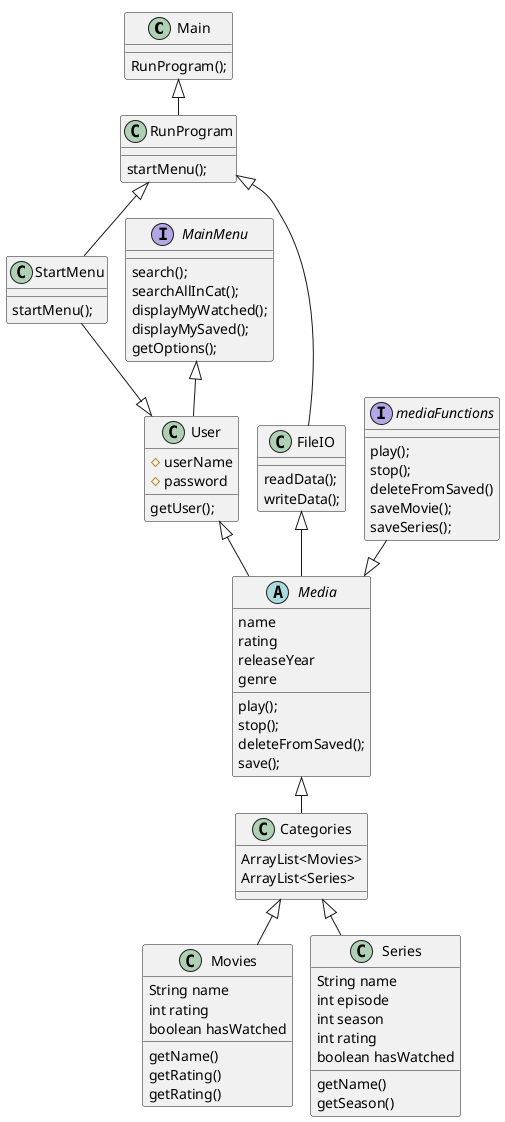 @startuml
'https://plantuml.com/class-diagram
!pragma layout smetana

Main <|-- RunProgram
Main : RunProgram();

RunProgram <|--StartMenu
RunProgram : startMenu();


StartMenu : startMenu();

StartMenu --|> User
MainMenu<|-- User
User <|-- Media

User : getUser();
User : #userName
User : #password

interface mediaFunctions
abstract class Media
Class Movies
Class Series
Class Categories

Movies : String name
Movies : int rating
Movies : boolean hasWatched
Movies : getName()
Movies : getRating()
Movies : getRating()

Series : String name
Series : int episode
Series : int season
Series : int rating
Series : boolean hasWatched
Series : getName()
Series : getSeason()


Media : name
Media : rating
Media : releaseYear
Media : genre
Media : play();
Media : stop();
Media : deleteFromSaved();
Media : save();

Categories : ArrayList<Movies>
Categories : ArrayList<Series>

Categories <|--Movies
Categories <|--Series

mediaFunctions : play();
mediaFunctions : stop();
mediaFunctions : deleteFromSaved()
mediaFunctions : saveMovie();
mediaFunctions : saveSeries();




mediaFunctions --|> Media

interface MainMenu
MainMenu : search();
MainMenu : searchAllInCat();
MainMenu : displayMyWatched();
MainMenu : displayMySaved();
MainMenu : getOptions();



FileIO : readData();
FileIO : writeData();

RunProgram <|-- FileIO
Media <|--Categories
FileIO <|-- Media



@enduml